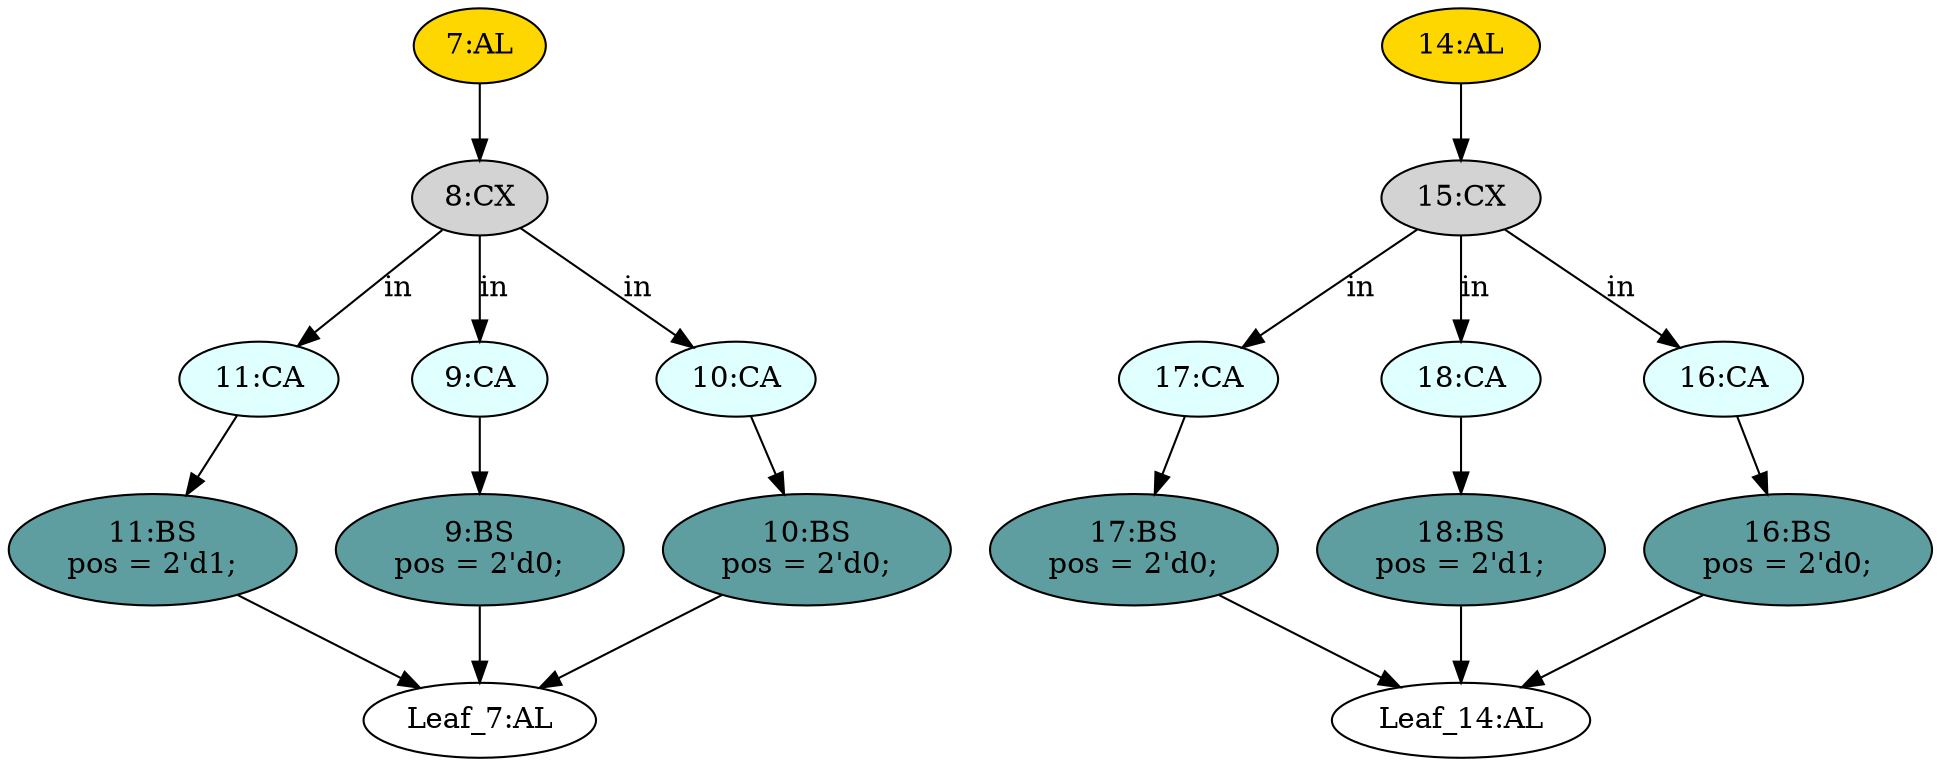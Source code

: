 strict digraph "compose( ,  )" {
	node [label="\N"];
	"11:CA"	[ast="<pyverilog.vparser.ast.Case object at 0x7f0df52a4250>",
		fillcolor=lightcyan,
		label="11:CA",
		statements="[]",
		style=filled,
		typ=Case];
	"11:BS"	[ast="<pyverilog.vparser.ast.BlockingSubstitution object at 0x7f0df524e2d0>",
		fillcolor=cadetblue,
		label="11:BS
pos = 2'd1;",
		statements="[<pyverilog.vparser.ast.BlockingSubstitution object at 0x7f0df524e2d0>]",
		style=filled,
		typ=BlockingSubstitution];
	"11:CA" -> "11:BS"	[cond="[]",
		lineno=None];
	"8:CX"	[ast="<pyverilog.vparser.ast.CasexStatement object at 0x7f0df52a4410>",
		fillcolor=lightgray,
		label="8:CX",
		statements="[]",
		style=filled,
		typ=CasexStatement];
	"8:CX" -> "11:CA"	[cond="['in']",
		label=in,
		lineno=8];
	"9:CA"	[ast="<pyverilog.vparser.ast.Case object at 0x7f0df5335e50>",
		fillcolor=lightcyan,
		label="9:CA",
		statements="[]",
		style=filled,
		typ=Case];
	"8:CX" -> "9:CA"	[cond="['in']",
		label=in,
		lineno=8];
	"10:CA"	[ast="<pyverilog.vparser.ast.Case object at 0x7f0df52a4150>",
		fillcolor=lightcyan,
		label="10:CA",
		statements="[]",
		style=filled,
		typ=Case];
	"8:CX" -> "10:CA"	[cond="['in']",
		label=in,
		lineno=8];
	"9:BS"	[ast="<pyverilog.vparser.ast.BlockingSubstitution object at 0x7f0df5256850>",
		fillcolor=cadetblue,
		label="9:BS
pos = 2'd0;",
		statements="[<pyverilog.vparser.ast.BlockingSubstitution object at 0x7f0df5256850>]",
		style=filled,
		typ=BlockingSubstitution];
	"Leaf_7:AL"	[def_var="['pos']",
		label="Leaf_7:AL"];
	"9:BS" -> "Leaf_7:AL"	[cond="[]",
		lineno=None];
	"17:CA"	[ast="<pyverilog.vparser.ast.Case object at 0x7f0df52a7ed0>",
		fillcolor=lightcyan,
		label="17:CA",
		statements="[]",
		style=filled,
		typ=Case];
	"17:BS"	[ast="<pyverilog.vparser.ast.BlockingSubstitution object at 0x7f0df52a7b10>",
		fillcolor=cadetblue,
		label="17:BS
pos = 2'd0;",
		statements="[<pyverilog.vparser.ast.BlockingSubstitution object at 0x7f0df52a7b10>]",
		style=filled,
		typ=BlockingSubstitution];
	"17:CA" -> "17:BS"	[cond="[]",
		lineno=None];
	"15:CX"	[ast="<pyverilog.vparser.ast.CasexStatement object at 0x7f0df52a7990>",
		fillcolor=lightgray,
		label="15:CX",
		statements="[]",
		style=filled,
		typ=CasexStatement];
	"15:CX" -> "17:CA"	[cond="['in']",
		label=in,
		lineno=15];
	"18:CA"	[ast="<pyverilog.vparser.ast.Case object at 0x7f0df52a7d50>",
		fillcolor=lightcyan,
		label="18:CA",
		statements="[]",
		style=filled,
		typ=Case];
	"15:CX" -> "18:CA"	[cond="['in']",
		label=in,
		lineno=15];
	"16:CA"	[ast="<pyverilog.vparser.ast.Case object at 0x7f0df52b2690>",
		fillcolor=lightcyan,
		label="16:CA",
		statements="[]",
		style=filled,
		typ=Case];
	"15:CX" -> "16:CA"	[cond="['in']",
		label=in,
		lineno=15];
	"14:AL"	[ast="<pyverilog.vparser.ast.Always object at 0x7f0df524e510>",
		clk_sens=False,
		fillcolor=gold,
		label="14:AL",
		sens="[]",
		statements="[]",
		style=filled,
		typ=Always,
		use_var="['in']"];
	"14:AL" -> "15:CX"	[cond="[]",
		lineno=None];
	"18:BS"	[ast="<pyverilog.vparser.ast.BlockingSubstitution object at 0x7f0df52a72d0>",
		fillcolor=cadetblue,
		label="18:BS
pos = 2'd1;",
		statements="[<pyverilog.vparser.ast.BlockingSubstitution object at 0x7f0df52a72d0>]",
		style=filled,
		typ=BlockingSubstitution];
	"Leaf_14:AL"	[def_var="['pos']",
		label="Leaf_14:AL"];
	"18:BS" -> "Leaf_14:AL"	[cond="[]",
		lineno=None];
	"18:CA" -> "18:BS"	[cond="[]",
		lineno=None];
	"11:BS" -> "Leaf_7:AL"	[cond="[]",
		lineno=None];
	"9:CA" -> "9:BS"	[cond="[]",
		lineno=None];
	"17:BS" -> "Leaf_14:AL"	[cond="[]",
		lineno=None];
	"7:AL"	[ast="<pyverilog.vparser.ast.Always object at 0x7f0df52ab090>",
		clk_sens=False,
		fillcolor=gold,
		label="7:AL",
		sens="[]",
		statements="[]",
		style=filled,
		typ=Always,
		use_var="['in']"];
	"7:AL" -> "8:CX"	[cond="[]",
		lineno=None];
	"16:BS"	[ast="<pyverilog.vparser.ast.BlockingSubstitution object at 0x7f0df52bd650>",
		fillcolor=cadetblue,
		label="16:BS
pos = 2'd0;",
		statements="[<pyverilog.vparser.ast.BlockingSubstitution object at 0x7f0df52bd650>]",
		style=filled,
		typ=BlockingSubstitution];
	"16:BS" -> "Leaf_14:AL"	[cond="[]",
		lineno=None];
	"10:BS"	[ast="<pyverilog.vparser.ast.BlockingSubstitution object at 0x7f0df52a4510>",
		fillcolor=cadetblue,
		label="10:BS
pos = 2'd0;",
		statements="[<pyverilog.vparser.ast.BlockingSubstitution object at 0x7f0df52a4510>]",
		style=filled,
		typ=BlockingSubstitution];
	"10:BS" -> "Leaf_7:AL"	[cond="[]",
		lineno=None];
	"10:CA" -> "10:BS"	[cond="[]",
		lineno=None];
	"16:CA" -> "16:BS"	[cond="[]",
		lineno=None];
}
